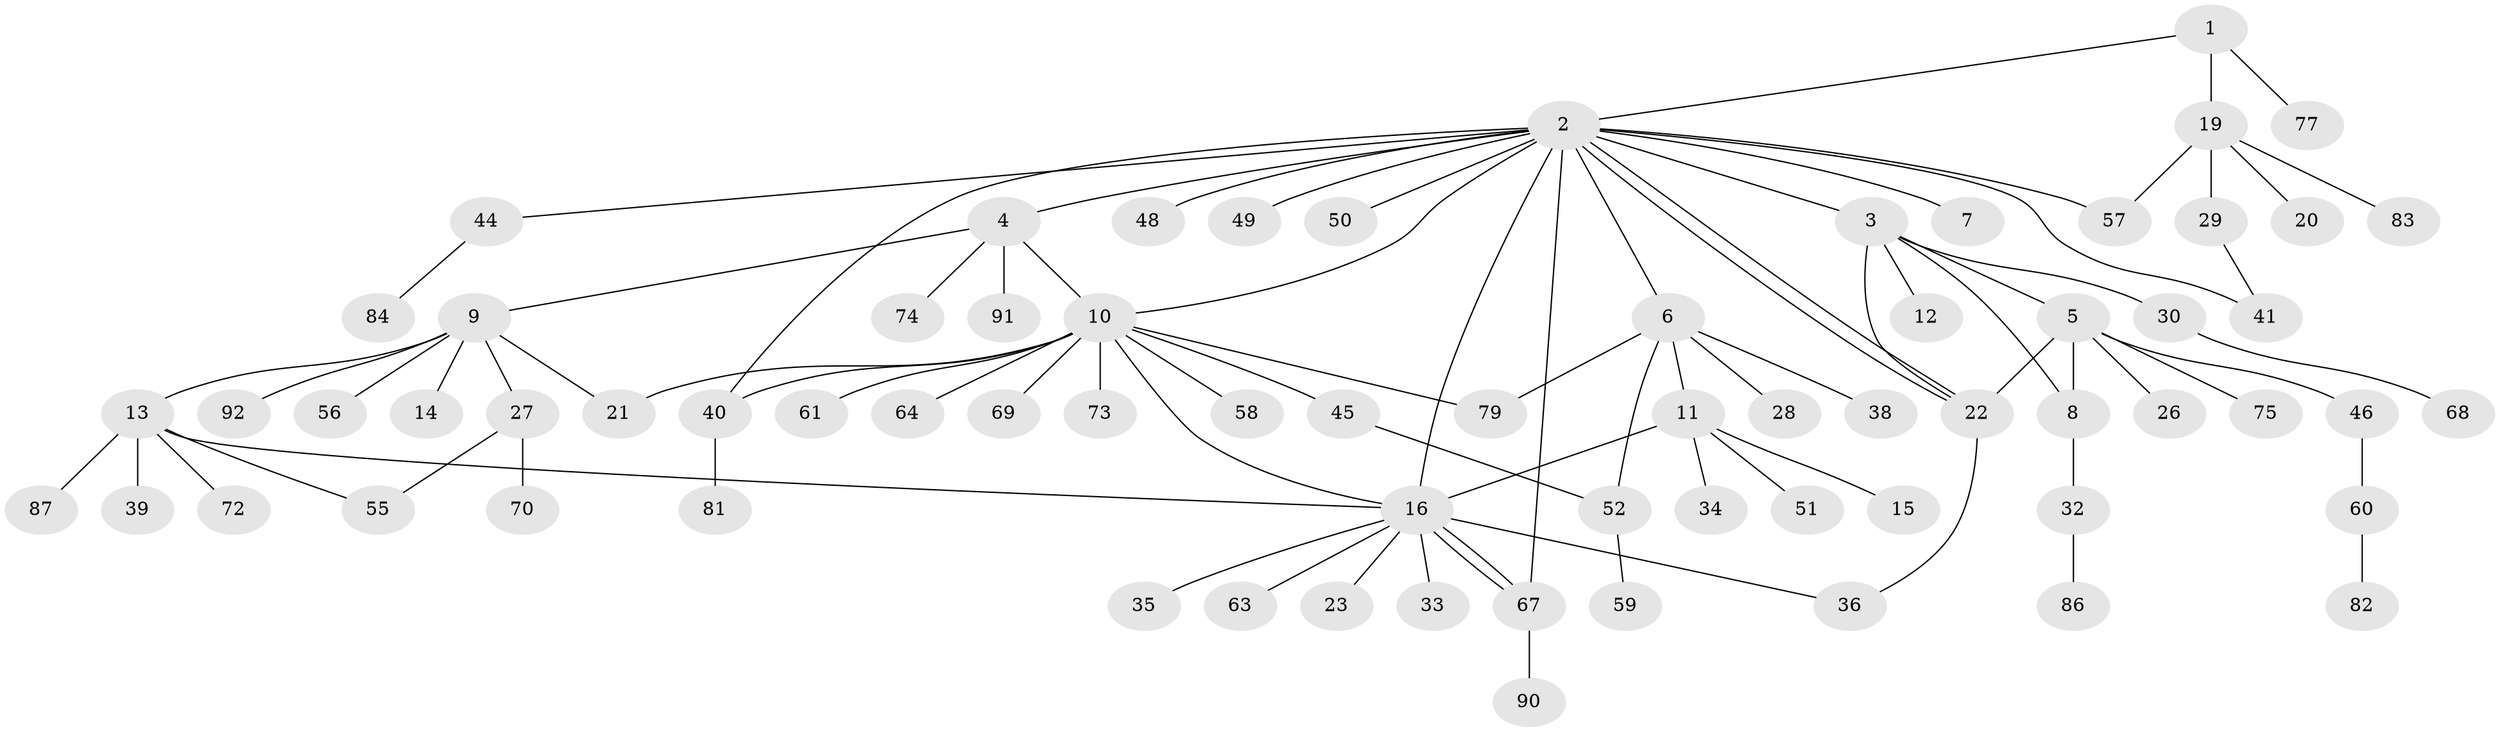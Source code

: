 // Generated by graph-tools (version 1.1) at 2025/51/02/27/25 19:51:55]
// undirected, 71 vertices, 88 edges
graph export_dot {
graph [start="1"]
  node [color=gray90,style=filled];
  1;
  2 [super="+24"];
  3 [super="+37"];
  4 [super="+17"];
  5 [super="+25"];
  6 [super="+65"];
  7;
  8;
  9 [super="+62"];
  10 [super="+47"];
  11 [super="+42"];
  12;
  13 [super="+31"];
  14 [super="+71"];
  15;
  16 [super="+18"];
  19 [super="+43"];
  20;
  21;
  22;
  23;
  26;
  27 [super="+85"];
  28 [super="+76"];
  29;
  30;
  32 [super="+78"];
  33;
  34;
  35;
  36;
  38 [super="+53"];
  39;
  40;
  41 [super="+54"];
  44;
  45 [super="+66"];
  46;
  48;
  49;
  50;
  51;
  52 [super="+88"];
  55;
  56;
  57;
  58;
  59;
  60 [super="+80"];
  61;
  63;
  64;
  67 [super="+89"];
  68;
  69;
  70;
  72;
  73;
  74;
  75;
  77;
  79;
  81;
  82;
  83;
  84;
  86;
  87;
  90;
  91;
  92;
  1 -- 2;
  1 -- 19;
  1 -- 77;
  2 -- 3;
  2 -- 4;
  2 -- 6;
  2 -- 7;
  2 -- 10;
  2 -- 16;
  2 -- 22;
  2 -- 22;
  2 -- 40;
  2 -- 41;
  2 -- 44;
  2 -- 48;
  2 -- 49;
  2 -- 50;
  2 -- 57;
  2 -- 67;
  3 -- 5;
  3 -- 8;
  3 -- 12;
  3 -- 22;
  3 -- 30;
  4 -- 9;
  4 -- 10;
  4 -- 74;
  4 -- 91;
  5 -- 8;
  5 -- 22;
  5 -- 26;
  5 -- 46;
  5 -- 75;
  6 -- 11;
  6 -- 28;
  6 -- 38;
  6 -- 79;
  6 -- 52;
  8 -- 32;
  9 -- 13;
  9 -- 14;
  9 -- 21;
  9 -- 27;
  9 -- 56;
  9 -- 92;
  10 -- 21;
  10 -- 45;
  10 -- 58;
  10 -- 61;
  10 -- 64;
  10 -- 69;
  10 -- 73;
  10 -- 79;
  10 -- 16;
  10 -- 40;
  11 -- 15;
  11 -- 16;
  11 -- 34;
  11 -- 51;
  13 -- 39;
  13 -- 72;
  13 -- 16;
  13 -- 55;
  13 -- 87;
  16 -- 35;
  16 -- 36;
  16 -- 63;
  16 -- 67;
  16 -- 67;
  16 -- 33;
  16 -- 23;
  19 -- 20;
  19 -- 29;
  19 -- 57;
  19 -- 83;
  22 -- 36;
  27 -- 55;
  27 -- 70;
  29 -- 41;
  30 -- 68;
  32 -- 86;
  40 -- 81;
  44 -- 84;
  45 -- 52;
  46 -- 60;
  52 -- 59;
  60 -- 82;
  67 -- 90;
}
